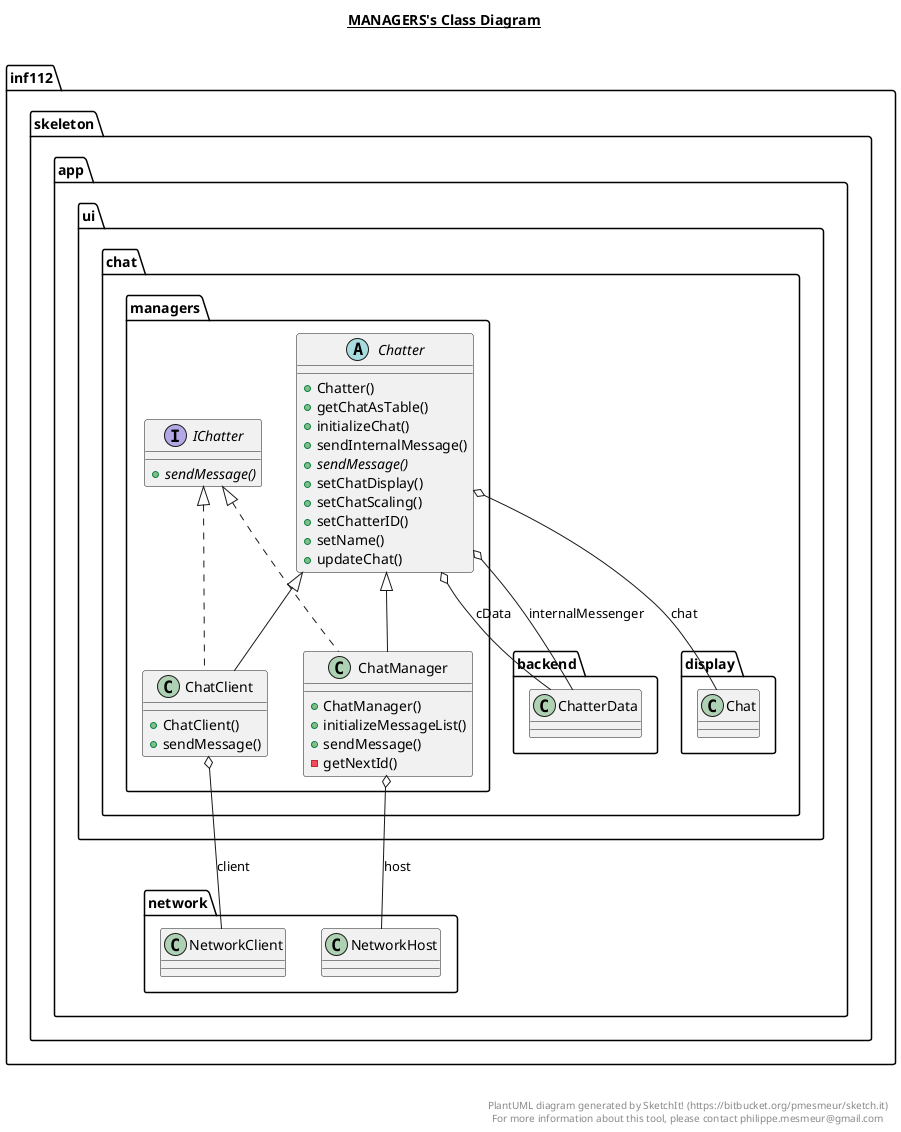 @startuml

title __MANAGERS's Class Diagram__\n

  namespace inf112.skeleton.app {
    namespace ui.chat {
      namespace managers {
        class inf112.skeleton.app.ui.chat.managers.ChatClient {
            + ChatClient()
            + sendMessage()
        }
      }
    }
  }
  

  namespace inf112.skeleton.app {
    namespace ui.chat {
      namespace managers {
        class inf112.skeleton.app.ui.chat.managers.ChatManager {
            + ChatManager()
            + initializeMessageList()
            + sendMessage()
            - getNextId()
        }
      }
    }
  }
  

  namespace inf112.skeleton.app {
    namespace ui.chat {
      namespace managers {
        abstract class inf112.skeleton.app.ui.chat.managers.Chatter {
            + Chatter()
            + getChatAsTable()
            + initializeChat()
            + sendInternalMessage()
            {abstract} + sendMessage()
            + setChatDisplay()
            + setChatScaling()
            + setChatterID()
            + setName()
            + updateChat()
        }
      }
    }
  }
  

  namespace inf112.skeleton.app {
    namespace ui.chat {
      namespace managers {
        interface inf112.skeleton.app.ui.chat.managers.IChatter {
            {abstract} + sendMessage()
        }
      }
    }
  }
  

  inf112.skeleton.app.ui.chat.managers.ChatClient .up.|> inf112.skeleton.app.ui.chat.managers.IChatter
  inf112.skeleton.app.ui.chat.managers.ChatClient -up-|> inf112.skeleton.app.ui.chat.managers.Chatter
  inf112.skeleton.app.ui.chat.managers.ChatClient o-- inf112.skeleton.app.network.NetworkClient : client
  inf112.skeleton.app.ui.chat.managers.ChatManager .up.|> inf112.skeleton.app.ui.chat.managers.IChatter
  inf112.skeleton.app.ui.chat.managers.ChatManager -up-|> inf112.skeleton.app.ui.chat.managers.Chatter
  inf112.skeleton.app.ui.chat.managers.ChatManager o-- inf112.skeleton.app.network.NetworkHost : host
  inf112.skeleton.app.ui.chat.managers.Chatter o-- inf112.skeleton.app.ui.chat.backend.ChatterData : cData
  inf112.skeleton.app.ui.chat.managers.Chatter o-- inf112.skeleton.app.ui.chat.display.Chat : chat
  inf112.skeleton.app.ui.chat.managers.Chatter o-- inf112.skeleton.app.ui.chat.backend.ChatterData : internalMessenger


right footer


PlantUML diagram generated by SketchIt! (https://bitbucket.org/pmesmeur/sketch.it)
For more information about this tool, please contact philippe.mesmeur@gmail.com
endfooter

@enduml
